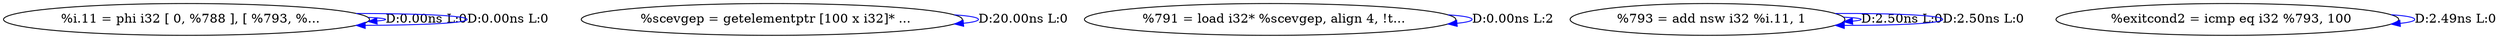 digraph {
Node0x28a3b00[label="  %i.11 = phi i32 [ 0, %788 ], [ %793, %..."];
Node0x28a3b00 -> Node0x28a3b00[label="D:0.00ns L:0",color=blue];
Node0x28a3b00 -> Node0x28a3b00[label="D:0.00ns L:0",color=blue];
Node0x28a3be0[label="  %scevgep = getelementptr [100 x i32]* ..."];
Node0x28a3be0 -> Node0x28a3be0[label="D:20.00ns L:0",color=blue];
Node0x28a3cc0[label="  %791 = load i32* %scevgep, align 4, !t..."];
Node0x28a3cc0 -> Node0x28a3cc0[label="D:0.00ns L:2",color=blue];
Node0x28a3e80[label="  %793 = add nsw i32 %i.11, 1"];
Node0x28a3e80 -> Node0x28a3e80[label="D:2.50ns L:0",color=blue];
Node0x28a3e80 -> Node0x28a3e80[label="D:2.50ns L:0",color=blue];
Node0x28a3f60[label="  %exitcond2 = icmp eq i32 %793, 100"];
Node0x28a3f60 -> Node0x28a3f60[label="D:2.49ns L:0",color=blue];
}
